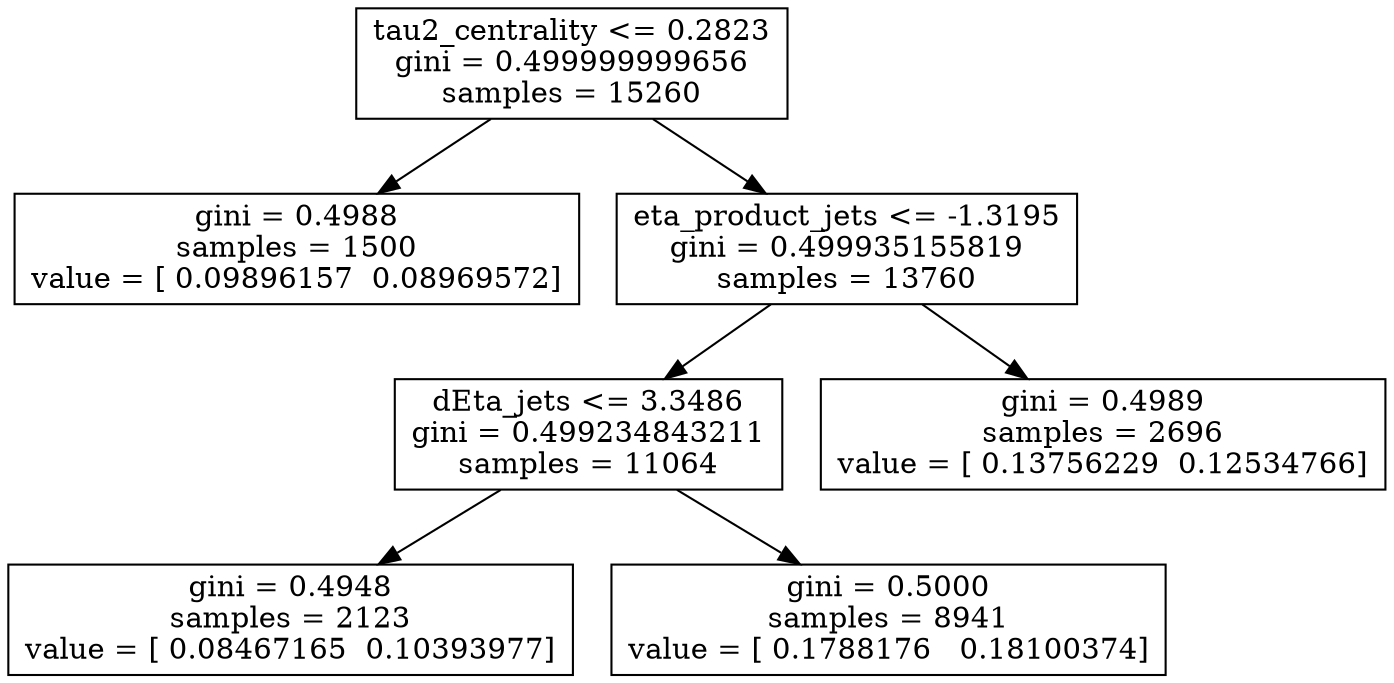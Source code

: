 digraph Tree {
0 [label="tau2_centrality <= 0.2823\ngini = 0.499999999656\nsamples = 15260", shape="box"] ;
1 [label="gini = 0.4988\nsamples = 1500\nvalue = [ 0.09896157  0.08969572]", shape="box"] ;
0 -> 1 ;
2 [label="eta_product_jets <= -1.3195\ngini = 0.499935155819\nsamples = 13760", shape="box"] ;
0 -> 2 ;
3 [label="dEta_jets <= 3.3486\ngini = 0.499234843211\nsamples = 11064", shape="box"] ;
2 -> 3 ;
4 [label="gini = 0.4948\nsamples = 2123\nvalue = [ 0.08467165  0.10393977]", shape="box"] ;
3 -> 4 ;
5 [label="gini = 0.5000\nsamples = 8941\nvalue = [ 0.1788176   0.18100374]", shape="box"] ;
3 -> 5 ;
6 [label="gini = 0.4989\nsamples = 2696\nvalue = [ 0.13756229  0.12534766]", shape="box"] ;
2 -> 6 ;
}
